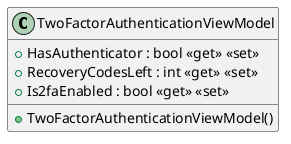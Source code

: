 @startuml TwoFactorAuthenticationViewModel
class TwoFactorAuthenticationViewModel  {
    + HasAuthenticator : bool <<get>> <<set>>
    + RecoveryCodesLeft : int <<get>> <<set>>
    + Is2faEnabled : bool <<get>> <<set>>
    + TwoFactorAuthenticationViewModel()
}
@enduml